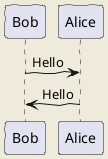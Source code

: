 @startuml
skinparam backgroundColor #EEEBDC
skinparam handwritten true

Bob -> Alice: Hello
Bob <- Alice: Hello
@enduml
